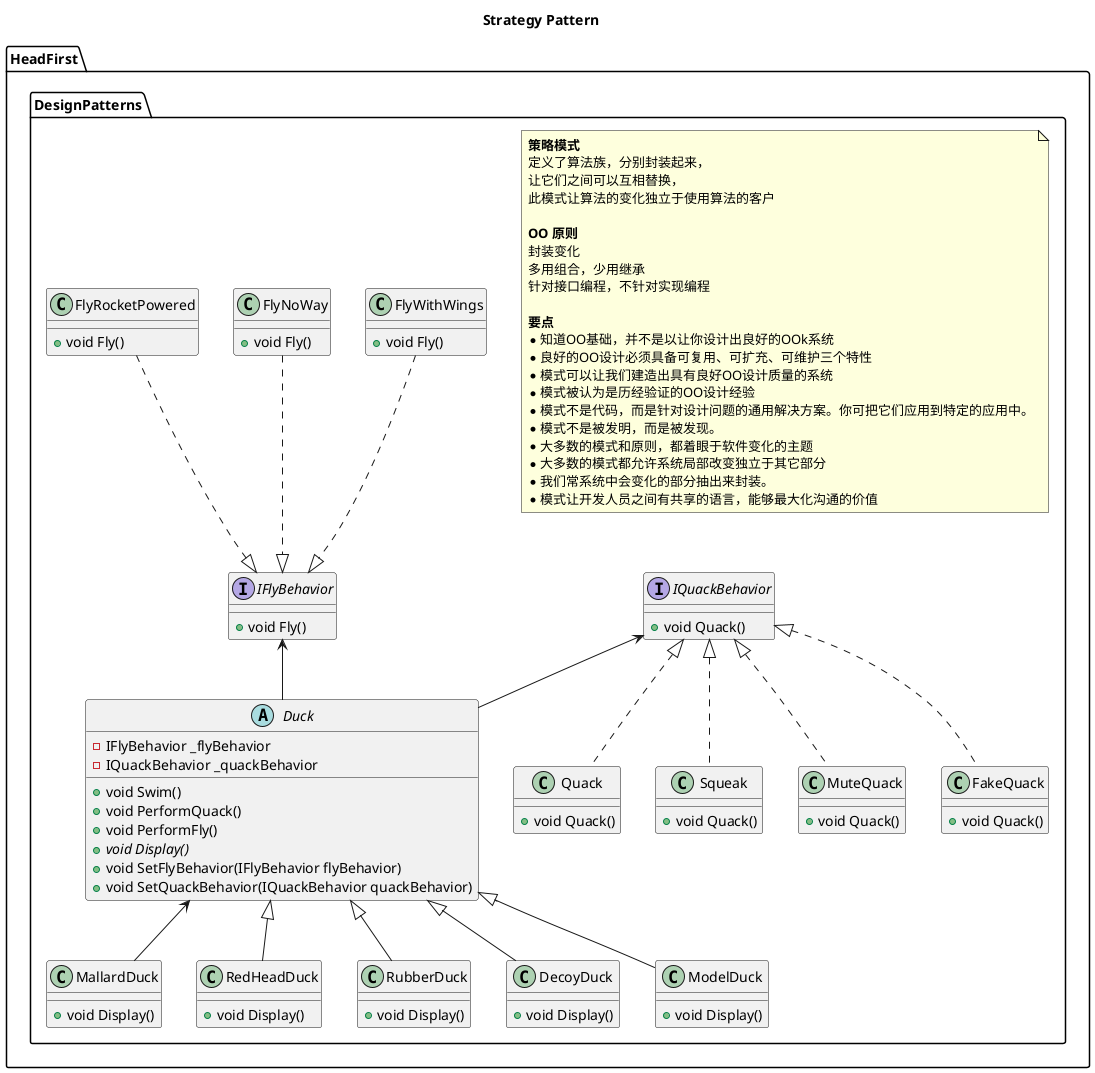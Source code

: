 @startuml
title Strategy Pattern
namespace HeadFirst.DesignPatterns{
    note as StrategyDefine
    <b>策略模式</b>
    定义了算法族，分别封装起来，
    让它们之间可以互相替换，
    此模式让算法的变化独立于使用算法的客户

    <b>OO 原则</b>
    封装变化
    多用组合，少用继承
    针对接口编程，不针对实现编程

    <b>要点</b>
    *知道OO基础，并不是以让你设计出良好的OOk系统
    *良好的OO设计必须具备可复用、可扩充、可维护三个特性
    *模式可以让我们建造出具有良好OO设计质量的系统
    *模式被认为是历经验证的OO设计经验
    *模式不是代码，而是针对设计问题的通用解决方案。你可把它们应用到特定的应用中。
    *模式不是被发明，而是被发现。
    *大多数的模式和原则，都着眼于软件变化的主题
    *大多数的模式都允许系统局部改变独立于其它部分
    *我们常系统中会变化的部分抽出来封装。
    *模式让开发人员之间有共享的语言，能够最大化沟通的价值
    end note

    Duck -up-> IFlyBehavior
    Duck -up-> IQuackBehavior
    MallardDuck -up-> Duck
    RedHeadDuck -up-|> Duck
    RubberDuck -up-|> Duck
    DecoyDuck -up-|> Duck
    ModelDuck -up-|> Duck
    FlyWithWings .down.|> IFlyBehavior
    FlyNoWay .down.|> IFlyBehavior
    FlyRocketPowered .down.|> IFlyBehavior
    Quack .up.|> IQuackBehavior
    Squeak  .up.|> IQuackBehavior
    MuteQuack .up.|> IQuackBehavior
    FakeQuack .up.|> IQuackBehavior

     abstract class Duck
    {
        - IFlyBehavior _flyBehavior
        - IQuackBehavior _quackBehavior
        + void Swim()
        + void PerformQuack()
        + void PerformFly()
        + {abstract} void Display()
        + void SetFlyBehavior(IFlyBehavior flyBehavior)
        + void SetQuackBehavior(IQuackBehavior quackBehavior)
    }
    class MallardDuck
    {
        + void Display()
    }
    class RedHeadDuck
    {
        + void Display()
    }
    class RubberDuck
    {
       + void Display()
    }
    class DecoyDuck
    {
        + void Display()
    }
    class ModelDuck
    {
        + void Display()
    }
    interface IFlyBehavior
    {
        + void Fly()
    }
    class FlyWithWings
    {
        + void Fly()
    }
    class FlyRocketPowered
    {
        + void Fly()
    }
    class FlyNoWay
    {
        + void Fly()
    }
    interface IQuackBehavior
    {
        + void Quack()
    }
    class Quack
    {
        + void Quack()
    }
    class Squeak
    {
        + void Quack()
    }
    class MuteQuack
    {
        + void Quack()
    }
    class FakeQuack
    {
        + void Quack()
    }
}
@enduml